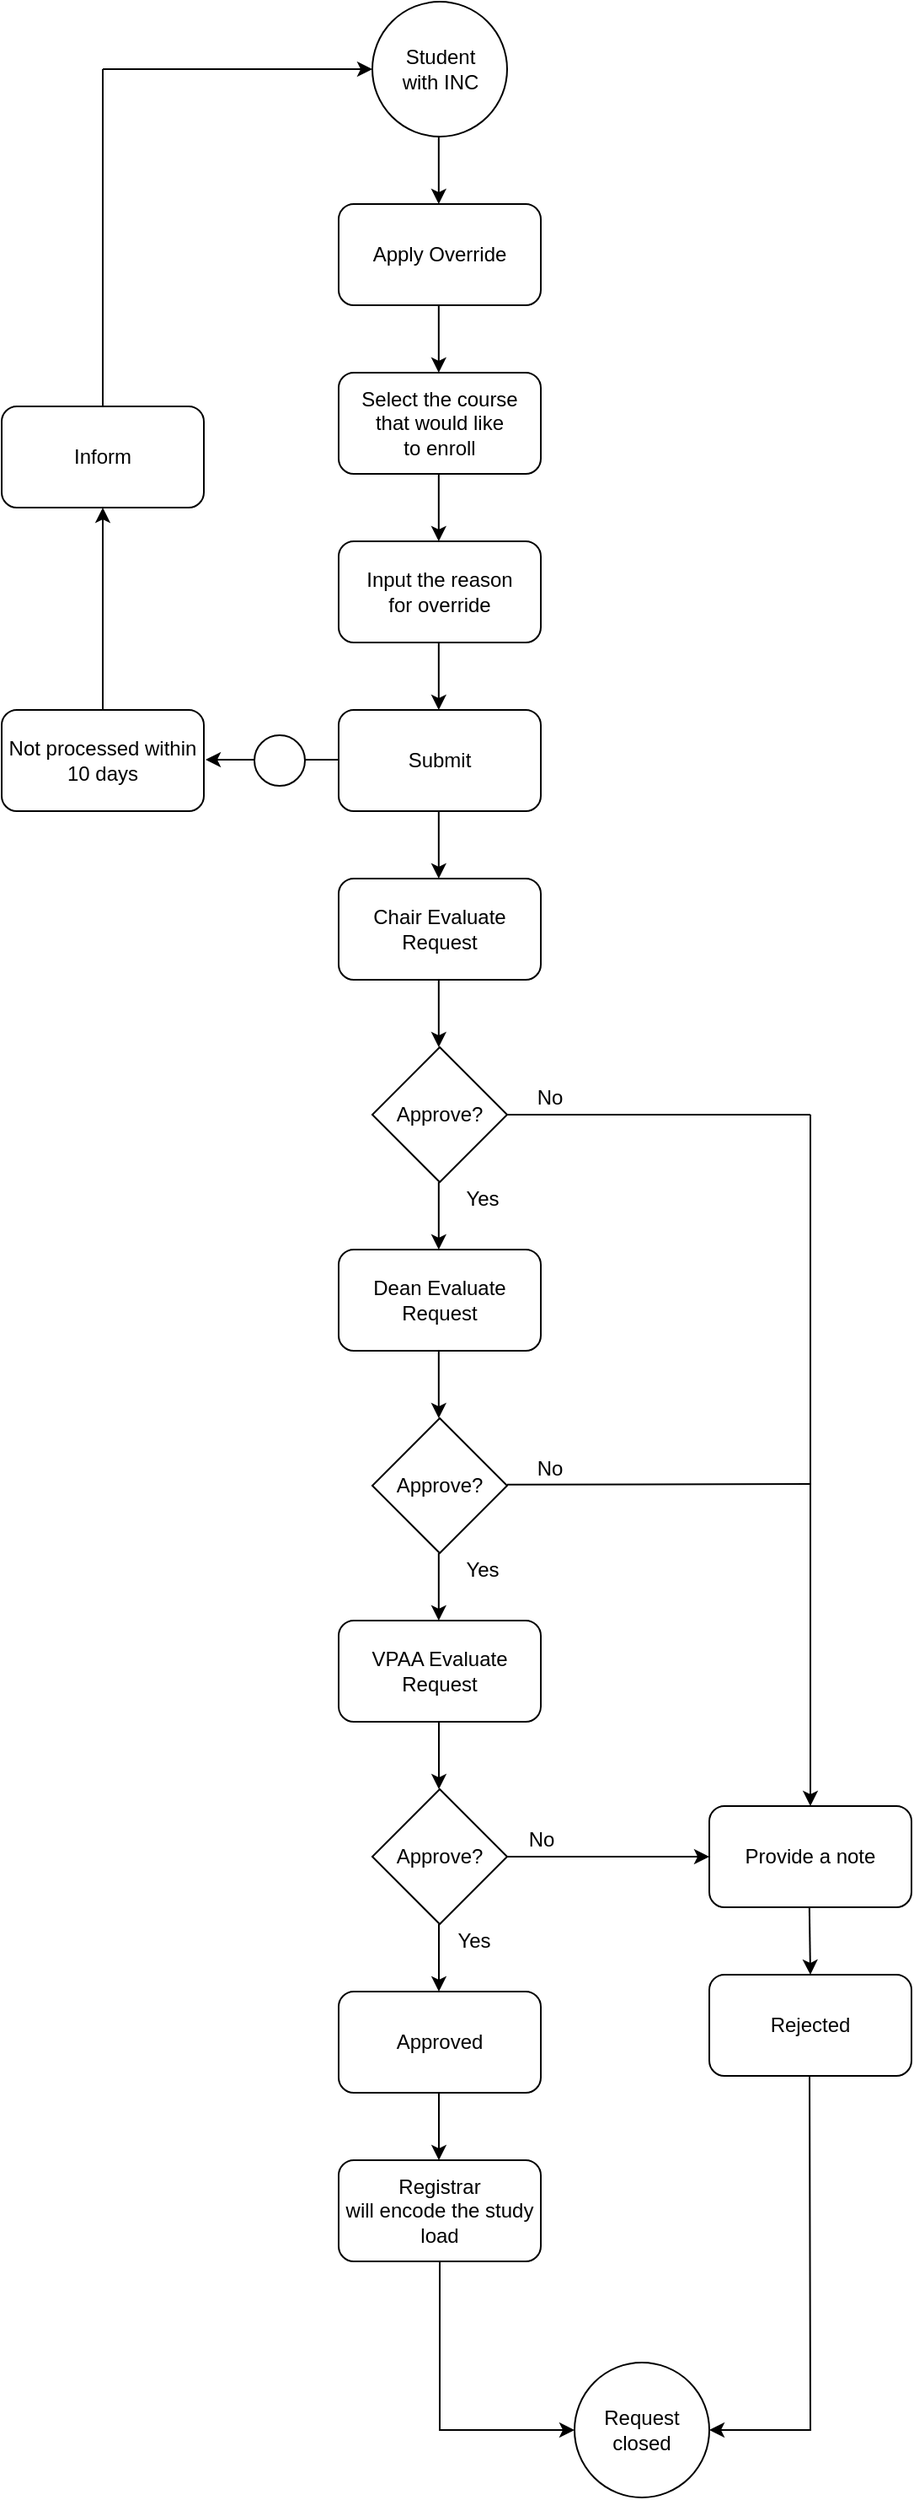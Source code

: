 <mxfile version="16.6.4" type="github">
  <diagram id="WoFl2ZYh4m5NvbcfHuhJ" name="Page-1">
    <mxGraphModel dx="1221" dy="644" grid="1" gridSize="10" guides="1" tooltips="1" connect="1" arrows="1" fold="1" page="1" pageScale="1" pageWidth="850" pageHeight="1800" math="0" shadow="0">
      <root>
        <mxCell id="0" />
        <mxCell id="1" parent="0" />
        <mxCell id="Ko_cZbUgDAaaJvn7NovW-1" value="" style="ellipse;whiteSpace=wrap;html=1;aspect=fixed;" parent="1" vertex="1">
          <mxGeometry x="390" y="60" width="80" height="80" as="geometry" />
        </mxCell>
        <mxCell id="Ko_cZbUgDAaaJvn7NovW-3" value="Submit" style="rounded=1;whiteSpace=wrap;html=1;" parent="1" vertex="1">
          <mxGeometry x="370" y="480" width="120" height="60" as="geometry" />
        </mxCell>
        <mxCell id="Ko_cZbUgDAaaJvn7NovW-17" value="" style="endArrow=classic;html=1;rounded=0;" parent="1" edge="1">
          <mxGeometry width="50" height="50" relative="1" as="geometry">
            <mxPoint x="429.41" y="540" as="sourcePoint" />
            <mxPoint x="429.41" y="580" as="targetPoint" />
          </mxGeometry>
        </mxCell>
        <mxCell id="Ko_cZbUgDAaaJvn7NovW-18" value="" style="endArrow=classic;html=1;rounded=0;" parent="1" edge="1">
          <mxGeometry width="50" height="50" relative="1" as="geometry">
            <mxPoint x="429.41" y="440" as="sourcePoint" />
            <mxPoint x="429.41" y="480" as="targetPoint" />
          </mxGeometry>
        </mxCell>
        <mxCell id="Ko_cZbUgDAaaJvn7NovW-21" value="Student&lt;br&gt;with INC" style="text;html=1;align=center;verticalAlign=middle;resizable=0;points=[];autosize=1;strokeColor=none;fillColor=none;" parent="1" vertex="1">
          <mxGeometry x="400" y="85" width="60" height="30" as="geometry" />
        </mxCell>
        <mxCell id="Ko_cZbUgDAaaJvn7NovW-26" value="Apply Override" style="rounded=1;whiteSpace=wrap;html=1;" parent="1" vertex="1">
          <mxGeometry x="370" y="180" width="120" height="60" as="geometry" />
        </mxCell>
        <mxCell id="Ko_cZbUgDAaaJvn7NovW-31" value="" style="endArrow=classic;html=1;rounded=0;" parent="1" edge="1">
          <mxGeometry width="50" height="50" relative="1" as="geometry">
            <mxPoint x="429.41" y="140" as="sourcePoint" />
            <mxPoint x="429.41" y="180" as="targetPoint" />
          </mxGeometry>
        </mxCell>
        <mxCell id="Ko_cZbUgDAaaJvn7NovW-32" value="" style="endArrow=classic;html=1;rounded=0;" parent="1" edge="1">
          <mxGeometry width="50" height="50" relative="1" as="geometry">
            <mxPoint x="429.41" y="240" as="sourcePoint" />
            <mxPoint x="429.41" y="280" as="targetPoint" />
          </mxGeometry>
        </mxCell>
        <mxCell id="Ko_cZbUgDAaaJvn7NovW-33" value="Select the course&lt;br&gt;that would like&lt;br&gt;to enroll" style="rounded=1;whiteSpace=wrap;html=1;" parent="1" vertex="1">
          <mxGeometry x="370" y="280" width="120" height="60" as="geometry" />
        </mxCell>
        <mxCell id="Ko_cZbUgDAaaJvn7NovW-34" value="" style="endArrow=classic;html=1;rounded=0;" parent="1" edge="1">
          <mxGeometry width="50" height="50" relative="1" as="geometry">
            <mxPoint x="429.41" y="340" as="sourcePoint" />
            <mxPoint x="429.41" y="380" as="targetPoint" />
          </mxGeometry>
        </mxCell>
        <mxCell id="Ko_cZbUgDAaaJvn7NovW-35" value="Input the reason&lt;br&gt;for override" style="rounded=1;whiteSpace=wrap;html=1;" parent="1" vertex="1">
          <mxGeometry x="370" y="380" width="120" height="60" as="geometry" />
        </mxCell>
        <mxCell id="Ko_cZbUgDAaaJvn7NovW-37" value="" style="endArrow=classic;html=1;rounded=0;" parent="1" edge="1">
          <mxGeometry width="50" height="50" relative="1" as="geometry">
            <mxPoint x="429.5" y="1200" as="sourcePoint" />
            <mxPoint x="429.5" y="1240.0" as="targetPoint" />
          </mxGeometry>
        </mxCell>
        <mxCell id="Ko_cZbUgDAaaJvn7NovW-43" value="VPAA Evaluate&lt;br&gt;Request" style="rounded=1;whiteSpace=wrap;html=1;" parent="1" vertex="1">
          <mxGeometry x="370" y="1020" width="120" height="60" as="geometry" />
        </mxCell>
        <mxCell id="Ko_cZbUgDAaaJvn7NovW-44" value="Dean Evaluate&lt;br&gt;Request" style="rounded=1;whiteSpace=wrap;html=1;" parent="1" vertex="1">
          <mxGeometry x="370" y="800" width="120" height="60" as="geometry" />
        </mxCell>
        <mxCell id="Ko_cZbUgDAaaJvn7NovW-45" value="Chair Evaluate&lt;br&gt;Request" style="rounded=1;whiteSpace=wrap;html=1;" parent="1" vertex="1">
          <mxGeometry x="370" y="580" width="120" height="60" as="geometry" />
        </mxCell>
        <mxCell id="Ko_cZbUgDAaaJvn7NovW-58" value="" style="endArrow=classic;html=1;rounded=0;" parent="1" edge="1">
          <mxGeometry width="50" height="50" relative="1" as="geometry">
            <mxPoint x="429.41" y="640.0" as="sourcePoint" />
            <mxPoint x="429.41" y="680.0" as="targetPoint" />
          </mxGeometry>
        </mxCell>
        <mxCell id="Ko_cZbUgDAaaJvn7NovW-59" value="Approve?" style="rhombus;whiteSpace=wrap;html=1;" parent="1" vertex="1">
          <mxGeometry x="390" y="680" width="80" height="80" as="geometry" />
        </mxCell>
        <mxCell id="Ko_cZbUgDAaaJvn7NovW-61" value="" style="endArrow=classic;html=1;rounded=0;" parent="1" edge="1">
          <mxGeometry width="50" height="50" relative="1" as="geometry">
            <mxPoint x="429.41" y="760.0" as="sourcePoint" />
            <mxPoint x="429.41" y="800.0" as="targetPoint" />
          </mxGeometry>
        </mxCell>
        <mxCell id="Ko_cZbUgDAaaJvn7NovW-62" value="No" style="text;html=1;align=center;verticalAlign=middle;resizable=0;points=[];autosize=1;strokeColor=none;fillColor=none;" parent="1" vertex="1">
          <mxGeometry x="480" y="700" width="30" height="20" as="geometry" />
        </mxCell>
        <mxCell id="Ko_cZbUgDAaaJvn7NovW-63" value="Yes" style="text;html=1;align=center;verticalAlign=middle;resizable=0;points=[];autosize=1;strokeColor=none;fillColor=none;" parent="1" vertex="1">
          <mxGeometry x="440" y="760" width="30" height="20" as="geometry" />
        </mxCell>
        <mxCell id="Ko_cZbUgDAaaJvn7NovW-64" value="" style="endArrow=classic;html=1;rounded=0;" parent="1" edge="1">
          <mxGeometry width="50" height="50" relative="1" as="geometry">
            <mxPoint x="429.41" y="860.0" as="sourcePoint" />
            <mxPoint x="429.41" y="900.0" as="targetPoint" />
          </mxGeometry>
        </mxCell>
        <mxCell id="Ko_cZbUgDAaaJvn7NovW-65" value="Approve?" style="rhombus;whiteSpace=wrap;html=1;" parent="1" vertex="1">
          <mxGeometry x="390" y="900" width="80" height="80" as="geometry" />
        </mxCell>
        <mxCell id="Ko_cZbUgDAaaJvn7NovW-75" value="No" style="text;html=1;align=center;verticalAlign=middle;resizable=0;points=[];autosize=1;strokeColor=none;fillColor=none;" parent="1" vertex="1">
          <mxGeometry x="480" y="920" width="30" height="20" as="geometry" />
        </mxCell>
        <mxCell id="Ko_cZbUgDAaaJvn7NovW-76" value="" style="endArrow=classic;html=1;rounded=0;" parent="1" edge="1">
          <mxGeometry width="50" height="50" relative="1" as="geometry">
            <mxPoint x="429.41" y="980.0" as="sourcePoint" />
            <mxPoint x="429.41" y="1020.0" as="targetPoint" />
          </mxGeometry>
        </mxCell>
        <mxCell id="Ko_cZbUgDAaaJvn7NovW-77" value="Yes" style="text;html=1;align=center;verticalAlign=middle;resizable=0;points=[];autosize=1;strokeColor=none;fillColor=none;" parent="1" vertex="1">
          <mxGeometry x="440" y="980" width="30" height="20" as="geometry" />
        </mxCell>
        <mxCell id="Ko_cZbUgDAaaJvn7NovW-78" value="Provide a note" style="rounded=1;whiteSpace=wrap;html=1;" parent="1" vertex="1">
          <mxGeometry x="590" y="1130" width="120" height="60" as="geometry" />
        </mxCell>
        <mxCell id="Ko_cZbUgDAaaJvn7NovW-80" value="" style="endArrow=classic;html=1;rounded=0;entryX=0.5;entryY=0;entryDx=0;entryDy=0;" parent="1" edge="1">
          <mxGeometry width="50" height="50" relative="1" as="geometry">
            <mxPoint x="649.41" y="1190.0" as="sourcePoint" />
            <mxPoint x="650" y="1230" as="targetPoint" />
          </mxGeometry>
        </mxCell>
        <mxCell id="Ko_cZbUgDAaaJvn7NovW-81" value="" style="endArrow=classic;html=1;rounded=0;entryX=0;entryY=0.5;entryDx=0;entryDy=0;" parent="1" target="Ko_cZbUgDAaaJvn7NovW-78" edge="1">
          <mxGeometry width="50" height="50" relative="1" as="geometry">
            <mxPoint x="465" y="1160.0" as="sourcePoint" />
            <mxPoint x="515" y="1160" as="targetPoint" />
          </mxGeometry>
        </mxCell>
        <mxCell id="Ko_cZbUgDAaaJvn7NovW-82" value="No" style="text;html=1;align=center;verticalAlign=middle;resizable=0;points=[];autosize=1;strokeColor=none;fillColor=none;" parent="1" vertex="1">
          <mxGeometry x="475" y="1140" width="30" height="20" as="geometry" />
        </mxCell>
        <mxCell id="Ko_cZbUgDAaaJvn7NovW-83" value="Approve?" style="rhombus;whiteSpace=wrap;html=1;" parent="1" vertex="1">
          <mxGeometry x="390" y="1120" width="80" height="80" as="geometry" />
        </mxCell>
        <mxCell id="Ko_cZbUgDAaaJvn7NovW-84" value="" style="endArrow=classic;html=1;rounded=0;" parent="1" edge="1">
          <mxGeometry width="50" height="50" relative="1" as="geometry">
            <mxPoint x="429.5" y="1080.0" as="sourcePoint" />
            <mxPoint x="429.5" y="1120.0" as="targetPoint" />
          </mxGeometry>
        </mxCell>
        <mxCell id="Ko_cZbUgDAaaJvn7NovW-85" value="Yes" style="text;html=1;align=center;verticalAlign=middle;resizable=0;points=[];autosize=1;strokeColor=none;fillColor=none;" parent="1" vertex="1">
          <mxGeometry x="435" y="1200" width="30" height="20" as="geometry" />
        </mxCell>
        <mxCell id="Ko_cZbUgDAaaJvn7NovW-86" value="" style="endArrow=none;html=1;rounded=0;" parent="1" edge="1">
          <mxGeometry width="50" height="50" relative="1" as="geometry">
            <mxPoint x="470" y="720" as="sourcePoint" />
            <mxPoint x="650" y="720" as="targetPoint" />
          </mxGeometry>
        </mxCell>
        <mxCell id="Ko_cZbUgDAaaJvn7NovW-87" value="" style="endArrow=none;html=1;rounded=0;" parent="1" edge="1">
          <mxGeometry width="50" height="50" relative="1" as="geometry">
            <mxPoint x="470" y="939.41" as="sourcePoint" />
            <mxPoint x="650" y="939" as="targetPoint" />
          </mxGeometry>
        </mxCell>
        <mxCell id="Ko_cZbUgDAaaJvn7NovW-89" value="Approved" style="rounded=1;whiteSpace=wrap;html=1;" parent="1" vertex="1">
          <mxGeometry x="370" y="1240" width="120" height="60" as="geometry" />
        </mxCell>
        <mxCell id="Ko_cZbUgDAaaJvn7NovW-91" value="" style="endArrow=classic;html=1;rounded=0;" parent="1" edge="1">
          <mxGeometry width="50" height="50" relative="1" as="geometry">
            <mxPoint x="429.5" y="1300.0" as="sourcePoint" />
            <mxPoint x="429.5" y="1340.0" as="targetPoint" />
          </mxGeometry>
        </mxCell>
        <mxCell id="sB4tUdDSAnDEVP0AERKt-1" value="" style="endArrow=classic;html=1;rounded=0;entryX=0.5;entryY=0;entryDx=0;entryDy=0;" parent="1" target="Ko_cZbUgDAaaJvn7NovW-78" edge="1">
          <mxGeometry width="50" height="50" relative="1" as="geometry">
            <mxPoint x="650" y="720" as="sourcePoint" />
            <mxPoint x="710" y="915" as="targetPoint" />
          </mxGeometry>
        </mxCell>
        <mxCell id="Eaa78CnwqytOTovNMyEG-2" value="Registrar&lt;br&gt;will encode the study load" style="rounded=1;whiteSpace=wrap;html=1;" vertex="1" parent="1">
          <mxGeometry x="370" y="1340" width="120" height="60" as="geometry" />
        </mxCell>
        <mxCell id="Eaa78CnwqytOTovNMyEG-4" value="" style="endArrow=classic;html=1;rounded=0;" edge="1" parent="1">
          <mxGeometry width="50" height="50" relative="1" as="geometry">
            <mxPoint x="370.0" y="509.5" as="sourcePoint" />
            <mxPoint x="291" y="509.5" as="targetPoint" />
          </mxGeometry>
        </mxCell>
        <mxCell id="Eaa78CnwqytOTovNMyEG-5" value="Not processed within 10 days" style="rounded=1;whiteSpace=wrap;html=1;" vertex="1" parent="1">
          <mxGeometry x="170" y="480" width="120" height="60" as="geometry" />
        </mxCell>
        <mxCell id="Eaa78CnwqytOTovNMyEG-9" value="" style="endArrow=classic;html=1;rounded=0;entryX=0;entryY=0.5;entryDx=0;entryDy=0;" edge="1" parent="1" target="Ko_cZbUgDAaaJvn7NovW-1">
          <mxGeometry width="50" height="50" relative="1" as="geometry">
            <mxPoint x="230" y="100" as="sourcePoint" />
            <mxPoint x="280" y="50" as="targetPoint" />
          </mxGeometry>
        </mxCell>
        <mxCell id="Eaa78CnwqytOTovNMyEG-10" value="Inform" style="rounded=1;whiteSpace=wrap;html=1;" vertex="1" parent="1">
          <mxGeometry x="170" y="300" width="120" height="60" as="geometry" />
        </mxCell>
        <mxCell id="Eaa78CnwqytOTovNMyEG-11" value="" style="endArrow=classic;html=1;rounded=0;" edge="1" parent="1">
          <mxGeometry width="50" height="50" relative="1" as="geometry">
            <mxPoint x="230" y="480" as="sourcePoint" />
            <mxPoint x="230" y="360" as="targetPoint" />
          </mxGeometry>
        </mxCell>
        <mxCell id="Eaa78CnwqytOTovNMyEG-12" value="" style="endArrow=none;html=1;rounded=0;exitX=0.5;exitY=0;exitDx=0;exitDy=0;" edge="1" parent="1" source="Eaa78CnwqytOTovNMyEG-10">
          <mxGeometry width="50" height="50" relative="1" as="geometry">
            <mxPoint x="230" y="270" as="sourcePoint" />
            <mxPoint x="230" y="100" as="targetPoint" />
          </mxGeometry>
        </mxCell>
        <mxCell id="Eaa78CnwqytOTovNMyEG-13" value="" style="ellipse;whiteSpace=wrap;html=1;aspect=fixed;" vertex="1" parent="1">
          <mxGeometry x="320" y="495" width="30" height="30" as="geometry" />
        </mxCell>
        <mxCell id="Eaa78CnwqytOTovNMyEG-14" value="Request&lt;br&gt;closed" style="ellipse;whiteSpace=wrap;html=1;aspect=fixed;" vertex="1" parent="1">
          <mxGeometry x="510" y="1460" width="80" height="80" as="geometry" />
        </mxCell>
        <mxCell id="Eaa78CnwqytOTovNMyEG-16" value="Rejected" style="rounded=1;whiteSpace=wrap;html=1;" vertex="1" parent="1">
          <mxGeometry x="590" y="1230" width="120" height="60" as="geometry" />
        </mxCell>
        <mxCell id="Eaa78CnwqytOTovNMyEG-17" value="" style="endArrow=classic;html=1;rounded=0;entryX=0;entryY=0.5;entryDx=0;entryDy=0;exitX=0.5;exitY=1;exitDx=0;exitDy=0;" edge="1" parent="1" source="Eaa78CnwqytOTovNMyEG-2" target="Eaa78CnwqytOTovNMyEG-14">
          <mxGeometry width="50" height="50" relative="1" as="geometry">
            <mxPoint x="400" y="1430" as="sourcePoint" />
            <mxPoint x="450" y="1380" as="targetPoint" />
            <Array as="points">
              <mxPoint x="430" y="1500" />
            </Array>
          </mxGeometry>
        </mxCell>
        <mxCell id="Eaa78CnwqytOTovNMyEG-18" value="" style="endArrow=classic;html=1;rounded=0;entryX=1;entryY=0.5;entryDx=0;entryDy=0;" edge="1" parent="1" target="Eaa78CnwqytOTovNMyEG-14">
          <mxGeometry width="50" height="50" relative="1" as="geometry">
            <mxPoint x="649.5" y="1290" as="sourcePoint" />
            <mxPoint x="649.5" y="1510" as="targetPoint" />
            <Array as="points">
              <mxPoint x="650" y="1500" />
            </Array>
          </mxGeometry>
        </mxCell>
      </root>
    </mxGraphModel>
  </diagram>
</mxfile>
